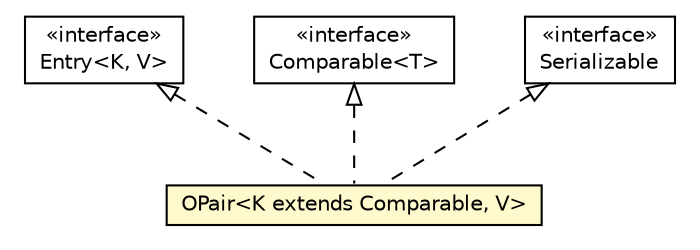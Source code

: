 #!/usr/local/bin/dot
#
# Class diagram 
# Generated by UMLGraph version R5_6-24-gf6e263 (http://www.umlgraph.org/)
#

digraph G {
	edge [fontname="Helvetica",fontsize=10,labelfontname="Helvetica",labelfontsize=10];
	node [fontname="Helvetica",fontsize=10,shape=plaintext];
	nodesep=0.25;
	ranksep=0.5;
	// com.orientechnologies.common.util.OPair<K extends java.lang.Comparable, V>
	c2755828 [label=<<table title="com.orientechnologies.common.util.OPair" border="0" cellborder="1" cellspacing="0" cellpadding="2" port="p" bgcolor="lemonChiffon" href="./OPair.html">
		<tr><td><table border="0" cellspacing="0" cellpadding="1">
<tr><td align="center" balign="center"> OPair&lt;K extends Comparable, V&gt; </td></tr>
		</table></td></tr>
		</table>>, URL="./OPair.html", fontname="Helvetica", fontcolor="black", fontsize=10.0];
	//com.orientechnologies.common.util.OPair<K extends java.lang.Comparable, V> implements java.util.Map.Entry<K, V>
	c2757702:p -> c2755828:p [dir=back,arrowtail=empty,style=dashed];
	//com.orientechnologies.common.util.OPair<K extends java.lang.Comparable, V> implements java.lang.Comparable<T>
	c2757703:p -> c2755828:p [dir=back,arrowtail=empty,style=dashed];
	//com.orientechnologies.common.util.OPair<K extends java.lang.Comparable, V> implements java.io.Serializable
	c2757704:p -> c2755828:p [dir=back,arrowtail=empty,style=dashed];
	// java.io.Serializable
	c2757704 [label=<<table title="java.io.Serializable" border="0" cellborder="1" cellspacing="0" cellpadding="2" port="p" href="http://java.sun.com/j2se/1.4.2/docs/api/java/io/Serializable.html">
		<tr><td><table border="0" cellspacing="0" cellpadding="1">
<tr><td align="center" balign="center"> &#171;interface&#187; </td></tr>
<tr><td align="center" balign="center"> Serializable </td></tr>
		</table></td></tr>
		</table>>, URL="http://java.sun.com/j2se/1.4.2/docs/api/java/io/Serializable.html", fontname="Helvetica", fontcolor="black", fontsize=10.0];
	// java.util.Map.Entry<K, V>
	c2757702 [label=<<table title="java.util.Map.Entry" border="0" cellborder="1" cellspacing="0" cellpadding="2" port="p" href="http://java.sun.com/j2se/1.4.2/docs/api/java/util/Map/Entry.html">
		<tr><td><table border="0" cellspacing="0" cellpadding="1">
<tr><td align="center" balign="center"> &#171;interface&#187; </td></tr>
<tr><td align="center" balign="center"> Entry&lt;K, V&gt; </td></tr>
		</table></td></tr>
		</table>>, URL="http://java.sun.com/j2se/1.4.2/docs/api/java/util/Map/Entry.html", fontname="Helvetica", fontcolor="black", fontsize=10.0];
	// java.lang.Comparable<T>
	c2757703 [label=<<table title="java.lang.Comparable" border="0" cellborder="1" cellspacing="0" cellpadding="2" port="p" href="http://java.sun.com/j2se/1.4.2/docs/api/java/lang/Comparable.html">
		<tr><td><table border="0" cellspacing="0" cellpadding="1">
<tr><td align="center" balign="center"> &#171;interface&#187; </td></tr>
<tr><td align="center" balign="center"> Comparable&lt;T&gt; </td></tr>
		</table></td></tr>
		</table>>, URL="http://java.sun.com/j2se/1.4.2/docs/api/java/lang/Comparable.html", fontname="Helvetica", fontcolor="black", fontsize=10.0];
}

